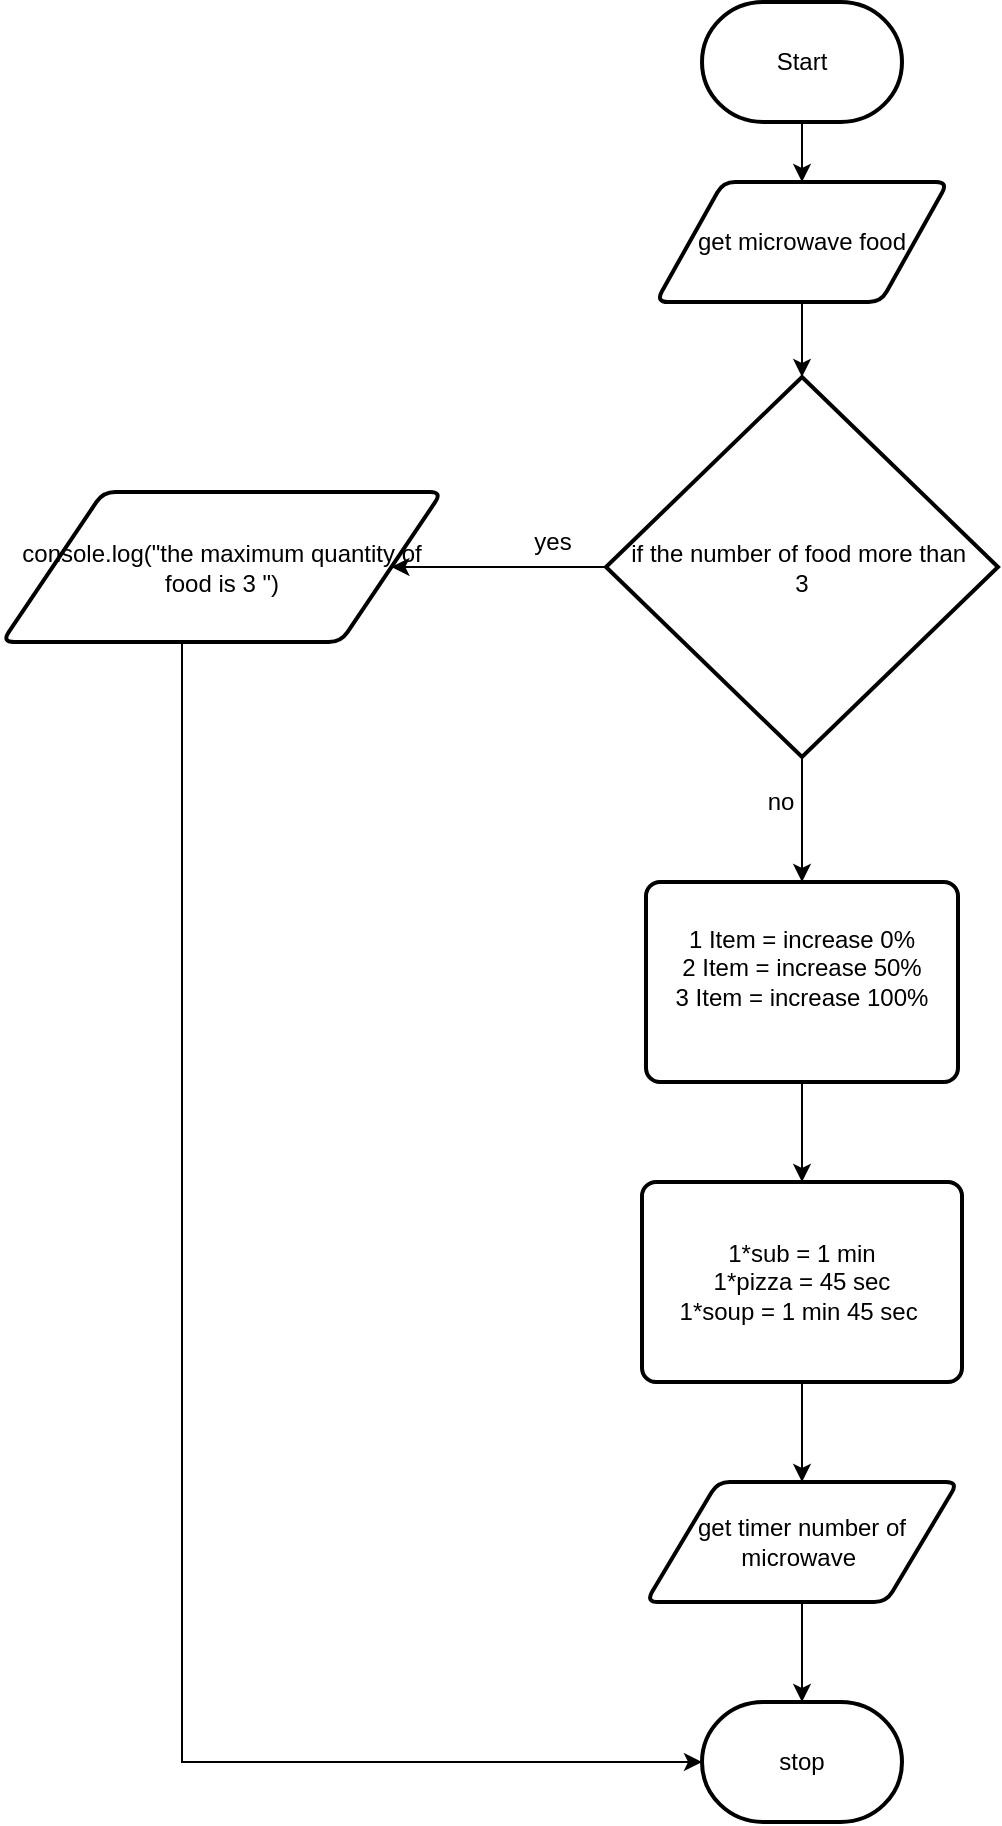 <mxfile>
    <diagram id="ps7RgbH4wabZbU3-k_Mb" name="Page-1">
        <mxGraphModel dx="1074" dy="741" grid="1" gridSize="10" guides="1" tooltips="1" connect="1" arrows="1" fold="1" page="1" pageScale="1" pageWidth="827" pageHeight="1169" math="0" shadow="0">
            <root>
                <mxCell id="0"/>
                <mxCell id="1" parent="0"/>
                <mxCell id="11" style="edgeStyle=orthogonalEdgeStyle;rounded=0;html=1;" edge="1" parent="1" source="2" target="3">
                    <mxGeometry relative="1" as="geometry"/>
                </mxCell>
                <mxCell id="2" value="Start" style="strokeWidth=2;html=1;shape=mxgraph.flowchart.terminator;whiteSpace=wrap;" vertex="1" parent="1">
                    <mxGeometry x="360" y="30" width="100" height="60" as="geometry"/>
                </mxCell>
                <mxCell id="12" style="edgeStyle=orthogonalEdgeStyle;rounded=0;html=1;" edge="1" parent="1" source="3" target="5">
                    <mxGeometry relative="1" as="geometry"/>
                </mxCell>
                <mxCell id="3" value="get microwave food" style="shape=parallelogram;html=1;strokeWidth=2;perimeter=parallelogramPerimeter;whiteSpace=wrap;rounded=1;arcSize=12;size=0.23;" vertex="1" parent="1">
                    <mxGeometry x="337" y="120" width="146" height="60" as="geometry"/>
                </mxCell>
                <mxCell id="8" style="edgeStyle=orthogonalEdgeStyle;rounded=0;html=1;" edge="1" parent="1" source="5" target="7">
                    <mxGeometry relative="1" as="geometry"/>
                </mxCell>
                <mxCell id="16" style="edgeStyle=orthogonalEdgeStyle;rounded=0;html=1;" edge="1" parent="1" source="5" target="15">
                    <mxGeometry relative="1" as="geometry"/>
                </mxCell>
                <mxCell id="5" value="if the number of food more than&amp;nbsp;&lt;br&gt;3" style="strokeWidth=2;html=1;shape=mxgraph.flowchart.decision;whiteSpace=wrap;" vertex="1" parent="1">
                    <mxGeometry x="312" y="217.5" width="196" height="190" as="geometry"/>
                </mxCell>
                <mxCell id="26" style="edgeStyle=orthogonalEdgeStyle;rounded=0;html=1;entryX=0;entryY=0.5;entryDx=0;entryDy=0;entryPerimeter=0;" edge="1" parent="1" source="7" target="24">
                    <mxGeometry relative="1" as="geometry">
                        <Array as="points">
                            <mxPoint x="100" y="910"/>
                        </Array>
                    </mxGeometry>
                </mxCell>
                <mxCell id="7" value="console.log(&quot;the maximum quantity of food is 3 &quot;)" style="shape=parallelogram;html=1;strokeWidth=2;perimeter=parallelogramPerimeter;whiteSpace=wrap;rounded=1;arcSize=12;size=0.23;" vertex="1" parent="1">
                    <mxGeometry x="10" y="275" width="220" height="75" as="geometry"/>
                </mxCell>
                <mxCell id="9" value="yes" style="text;html=1;align=center;verticalAlign=middle;resizable=0;points=[];autosize=1;strokeColor=none;fillColor=none;" vertex="1" parent="1">
                    <mxGeometry x="270" y="290" width="30" height="20" as="geometry"/>
                </mxCell>
                <mxCell id="21" style="edgeStyle=orthogonalEdgeStyle;rounded=0;html=1;" edge="1" parent="1" source="15" target="20">
                    <mxGeometry relative="1" as="geometry"/>
                </mxCell>
                <mxCell id="15" value="1 Item = increase 0%&lt;br&gt;2 Item = increase 50%&lt;br&gt;3 Item = increase 100%&lt;br&gt;&amp;nbsp;" style="rounded=1;whiteSpace=wrap;html=1;absoluteArcSize=1;arcSize=14;strokeWidth=2;" vertex="1" parent="1">
                    <mxGeometry x="332" y="470" width="156" height="100" as="geometry"/>
                </mxCell>
                <mxCell id="17" value="no" style="text;html=1;align=center;verticalAlign=middle;resizable=0;points=[];autosize=1;strokeColor=none;fillColor=none;" vertex="1" parent="1">
                    <mxGeometry x="384" y="420" width="30" height="20" as="geometry"/>
                </mxCell>
                <mxCell id="23" style="edgeStyle=orthogonalEdgeStyle;rounded=0;html=1;" edge="1" parent="1" source="20" target="22">
                    <mxGeometry relative="1" as="geometry"/>
                </mxCell>
                <mxCell id="20" value="1*sub = 1 min&lt;br&gt;1*pizza = 45 sec&lt;br&gt;1*soup = 1 min 45 sec&amp;nbsp;" style="rounded=1;whiteSpace=wrap;html=1;absoluteArcSize=1;arcSize=14;strokeWidth=2;" vertex="1" parent="1">
                    <mxGeometry x="330" y="620" width="160" height="100" as="geometry"/>
                </mxCell>
                <mxCell id="25" style="edgeStyle=orthogonalEdgeStyle;rounded=0;html=1;" edge="1" parent="1" source="22" target="24">
                    <mxGeometry relative="1" as="geometry"/>
                </mxCell>
                <mxCell id="22" value="get timer number of microwave&amp;nbsp;" style="shape=parallelogram;html=1;strokeWidth=2;perimeter=parallelogramPerimeter;whiteSpace=wrap;rounded=1;arcSize=12;size=0.23;" vertex="1" parent="1">
                    <mxGeometry x="332" y="770" width="156" height="60" as="geometry"/>
                </mxCell>
                <mxCell id="24" value="stop" style="strokeWidth=2;html=1;shape=mxgraph.flowchart.terminator;whiteSpace=wrap;" vertex="1" parent="1">
                    <mxGeometry x="360" y="880" width="100" height="60" as="geometry"/>
                </mxCell>
            </root>
        </mxGraphModel>
    </diagram>
</mxfile>
